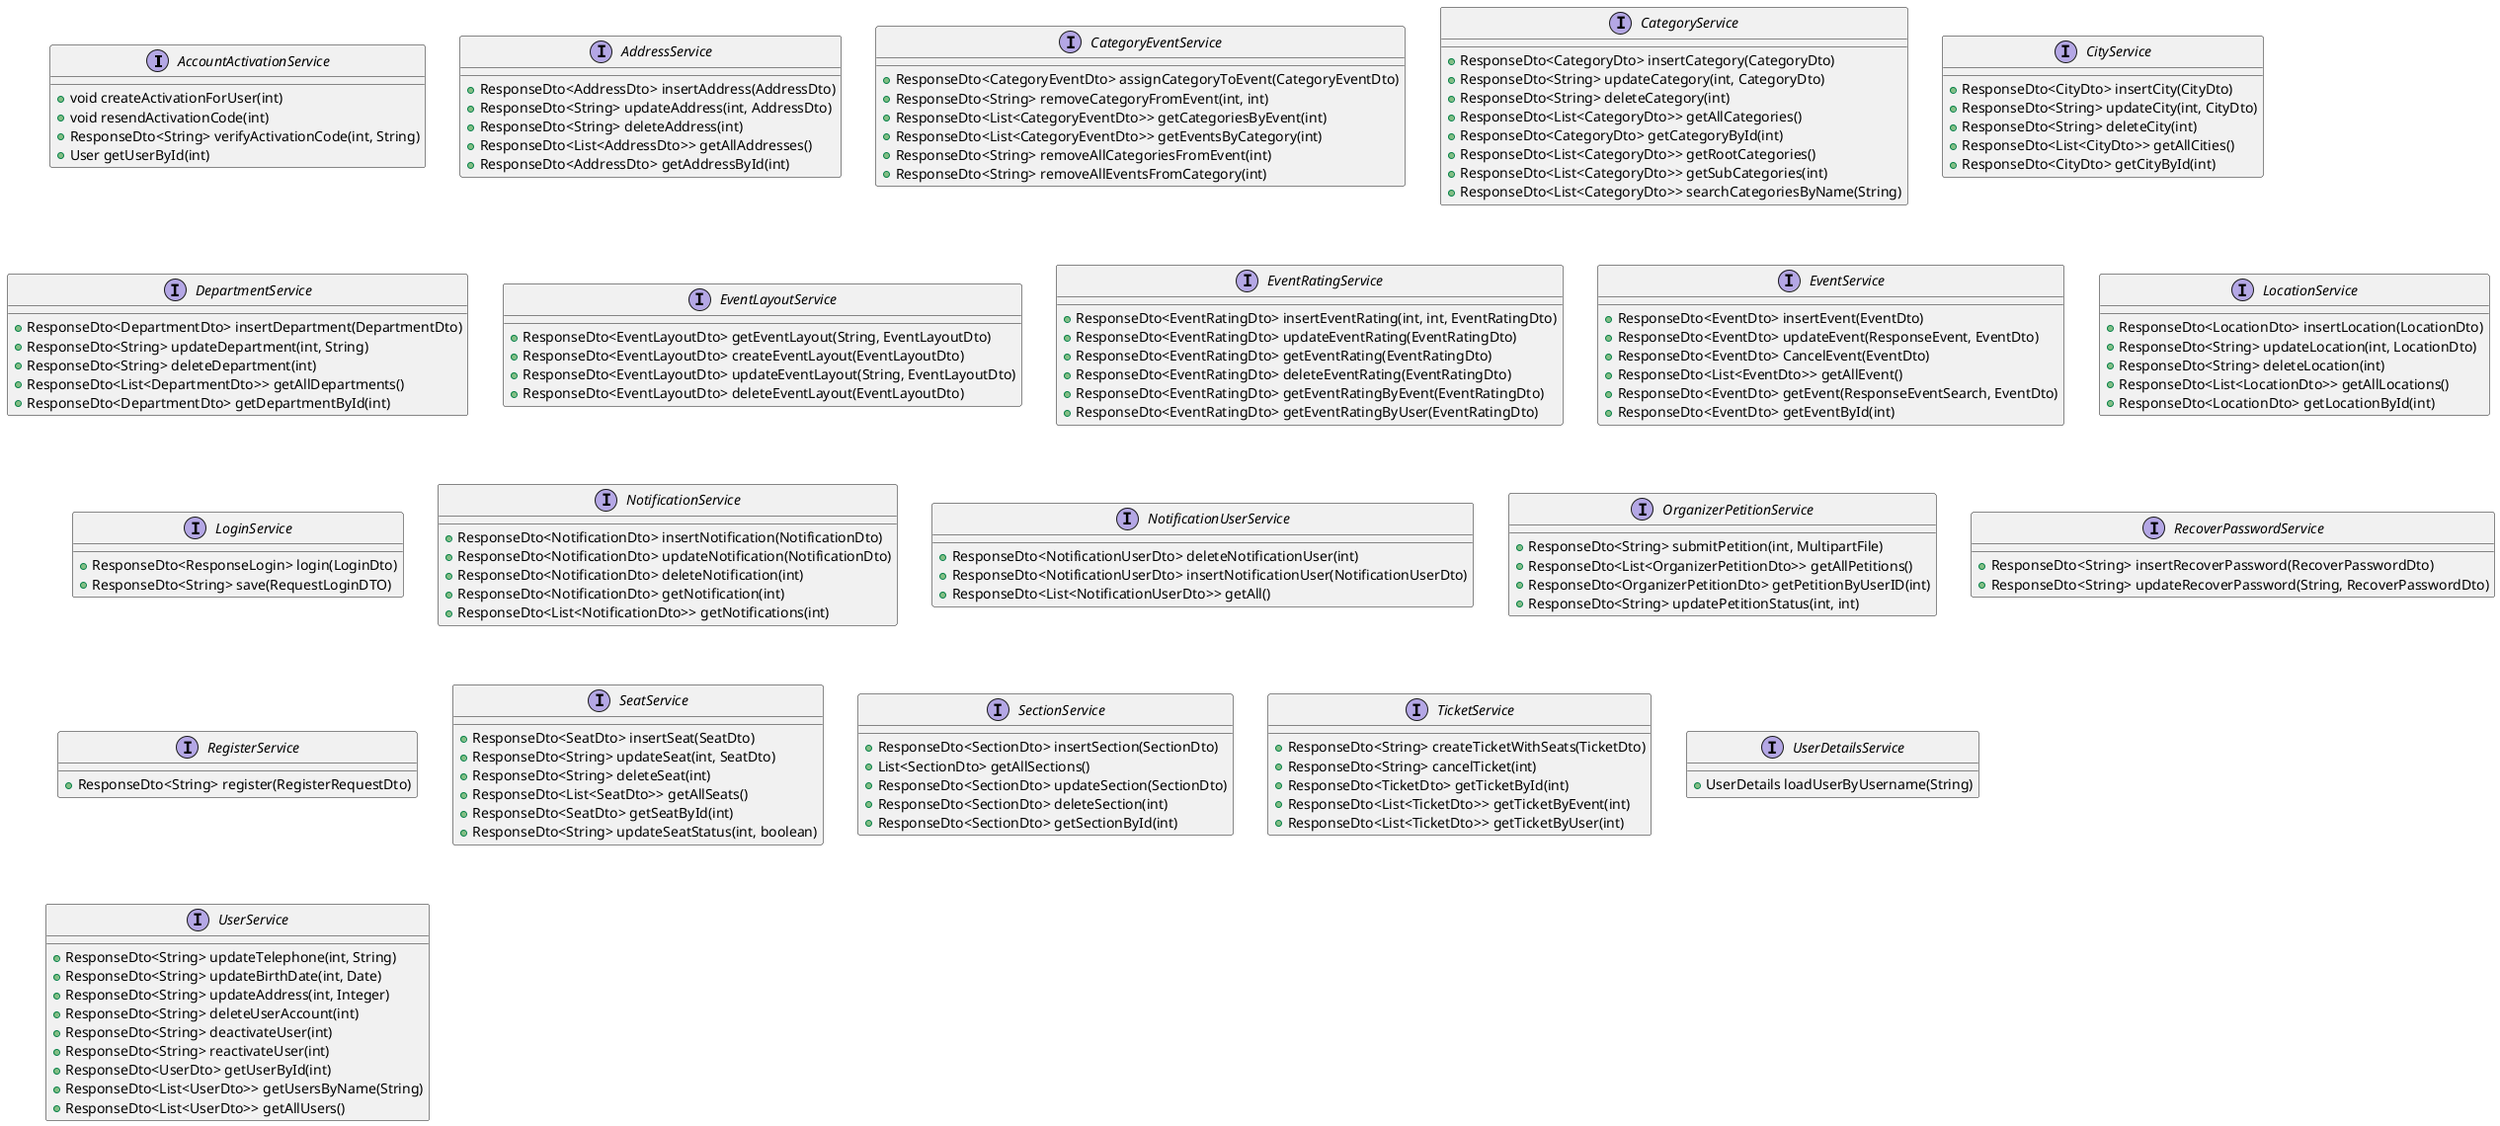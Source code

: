 @startuml Complete Service Class Diagram

interface AccountActivationService {
    + void createActivationForUser(int)
    + void resendActivationCode(int)
    + ResponseDto<String> verifyActivationCode(int, String)
    + User getUserById(int)
}

interface AddressService {
    + ResponseDto<AddressDto> insertAddress(AddressDto)
    + ResponseDto<String> updateAddress(int, AddressDto)
    + ResponseDto<String> deleteAddress(int)
    + ResponseDto<List<AddressDto>> getAllAddresses()
    + ResponseDto<AddressDto> getAddressById(int)
}

interface CategoryEventService {
    + ResponseDto<CategoryEventDto> assignCategoryToEvent(CategoryEventDto)
    + ResponseDto<String> removeCategoryFromEvent(int, int)
    + ResponseDto<List<CategoryEventDto>> getCategoriesByEvent(int)
    + ResponseDto<List<CategoryEventDto>> getEventsByCategory(int)
    + ResponseDto<String> removeAllCategoriesFromEvent(int)
    + ResponseDto<String> removeAllEventsFromCategory(int)
}

interface CategoryService {
    + ResponseDto<CategoryDto> insertCategory(CategoryDto)
    + ResponseDto<String> updateCategory(int, CategoryDto)
    + ResponseDto<String> deleteCategory(int)
    + ResponseDto<List<CategoryDto>> getAllCategories()
    + ResponseDto<CategoryDto> getCategoryById(int)
    + ResponseDto<List<CategoryDto>> getRootCategories()
    + ResponseDto<List<CategoryDto>> getSubCategories(int)
    + ResponseDto<List<CategoryDto>> searchCategoriesByName(String)
}

interface CityService {
    + ResponseDto<CityDto> insertCity(CityDto)
    + ResponseDto<String> updateCity(int, CityDto)
    + ResponseDto<String> deleteCity(int)
    + ResponseDto<List<CityDto>> getAllCities()
    + ResponseDto<CityDto> getCityById(int)
}

interface DepartmentService {
    + ResponseDto<DepartmentDto> insertDepartment(DepartmentDto)
    + ResponseDto<String> updateDepartment(int, String)
    + ResponseDto<String> deleteDepartment(int)
    + ResponseDto<List<DepartmentDto>> getAllDepartments()
    + ResponseDto<DepartmentDto> getDepartmentById(int)
}

interface EventLayoutService {
    + ResponseDto<EventLayoutDto> getEventLayout(String, EventLayoutDto)
    + ResponseDto<EventLayoutDto> createEventLayout(EventLayoutDto)
    + ResponseDto<EventLayoutDto> updateEventLayout(String, EventLayoutDto)
    + ResponseDto<EventLayoutDto> deleteEventLayout(EventLayoutDto)
}

interface EventRatingService {
    + ResponseDto<EventRatingDto> insertEventRating(int, int, EventRatingDto)
    + ResponseDto<EventRatingDto> updateEventRating(EventRatingDto)
    + ResponseDto<EventRatingDto> getEventRating(EventRatingDto)
    + ResponseDto<EventRatingDto> deleteEventRating(EventRatingDto)
    + ResponseDto<EventRatingDto> getEventRatingByEvent(EventRatingDto)
    + ResponseDto<EventRatingDto> getEventRatingByUser(EventRatingDto)
}

interface EventService {
    + ResponseDto<EventDto> insertEvent(EventDto)
    + ResponseDto<EventDto> updateEvent(ResponseEvent, EventDto)
    + ResponseDto<EventDto> CancelEvent(EventDto)
    + ResponseDto<List<EventDto>> getAllEvent()
    + ResponseDto<EventDto> getEvent(ResponseEventSearch, EventDto)
    + ResponseDto<EventDto> getEventById(int)
}

interface LocationService {
    + ResponseDto<LocationDto> insertLocation(LocationDto)
    + ResponseDto<String> updateLocation(int, LocationDto)
    + ResponseDto<String> deleteLocation(int)
    + ResponseDto<List<LocationDto>> getAllLocations()
    + ResponseDto<LocationDto> getLocationById(int)
}

interface LoginService {
    + ResponseDto<ResponseLogin> login(LoginDto)
    + ResponseDto<String> save(RequestLoginDTO)
}

interface NotificationService {
    + ResponseDto<NotificationDto> insertNotification(NotificationDto)
    + ResponseDto<NotificationDto> updateNotification(NotificationDto)
    + ResponseDto<NotificationDto> deleteNotification(int)
    + ResponseDto<NotificationDto> getNotification(int)
    + ResponseDto<List<NotificationDto>> getNotifications(int)
}

interface NotificationUserService {
    + ResponseDto<NotificationUserDto> deleteNotificationUser(int)
    + ResponseDto<NotificationUserDto> insertNotificationUser(NotificationUserDto)
    + ResponseDto<List<NotificationUserDto>> getAll()
}

interface OrganizerPetitionService {
    + ResponseDto<String> submitPetition(int, MultipartFile)
    + ResponseDto<List<OrganizerPetitionDto>> getAllPetitions()
    + ResponseDto<OrganizerPetitionDto> getPetitionByUserID(int)
    + ResponseDto<String> updatePetitionStatus(int, int)
}

interface RecoverPasswordService {
    + ResponseDto<String> insertRecoverPassword(RecoverPasswordDto)
    + ResponseDto<String> updateRecoverPassword(String, RecoverPasswordDto)
}

interface RegisterService {
    + ResponseDto<String> register(RegisterRequestDto)
}

interface SeatService {
    + ResponseDto<SeatDto> insertSeat(SeatDto)
    + ResponseDto<String> updateSeat(int, SeatDto)
    + ResponseDto<String> deleteSeat(int)
    + ResponseDto<List<SeatDto>> getAllSeats()
    + ResponseDto<SeatDto> getSeatById(int)
    + ResponseDto<String> updateSeatStatus(int, boolean)
}

interface SectionService {
    + ResponseDto<SectionDto> insertSection(SectionDto)
    + List<SectionDto> getAllSections()
    + ResponseDto<SectionDto> updateSection(SectionDto)
    + ResponseDto<SectionDto> deleteSection(int)
    + ResponseDto<SectionDto> getSectionById(int)
}

interface TicketService {
    + ResponseDto<String> createTicketWithSeats(TicketDto)
    + ResponseDto<String> cancelTicket(int)
    + ResponseDto<TicketDto> getTicketById(int)
    + ResponseDto<List<TicketDto>> getTicketByEvent(int)
    + ResponseDto<List<TicketDto>> getTicketByUser(int)
}

interface UserDetailsService {
    + UserDetails loadUserByUsername(String)
}

interface UserService {
    + ResponseDto<String> updateTelephone(int, String)
    + ResponseDto<String> updateBirthDate(int, Date)
    + ResponseDto<String> updateAddress(int, Integer)
    + ResponseDto<String> deleteUserAccount(int)
    + ResponseDto<String> deactivateUser(int)
    + ResponseDto<String> reactivateUser(int)
    + ResponseDto<UserDto> getUserById(int)
    + ResponseDto<List<UserDto>> getUsersByName(String)
    + ResponseDto<List<UserDto>> getAllUsers()
}

@enduml